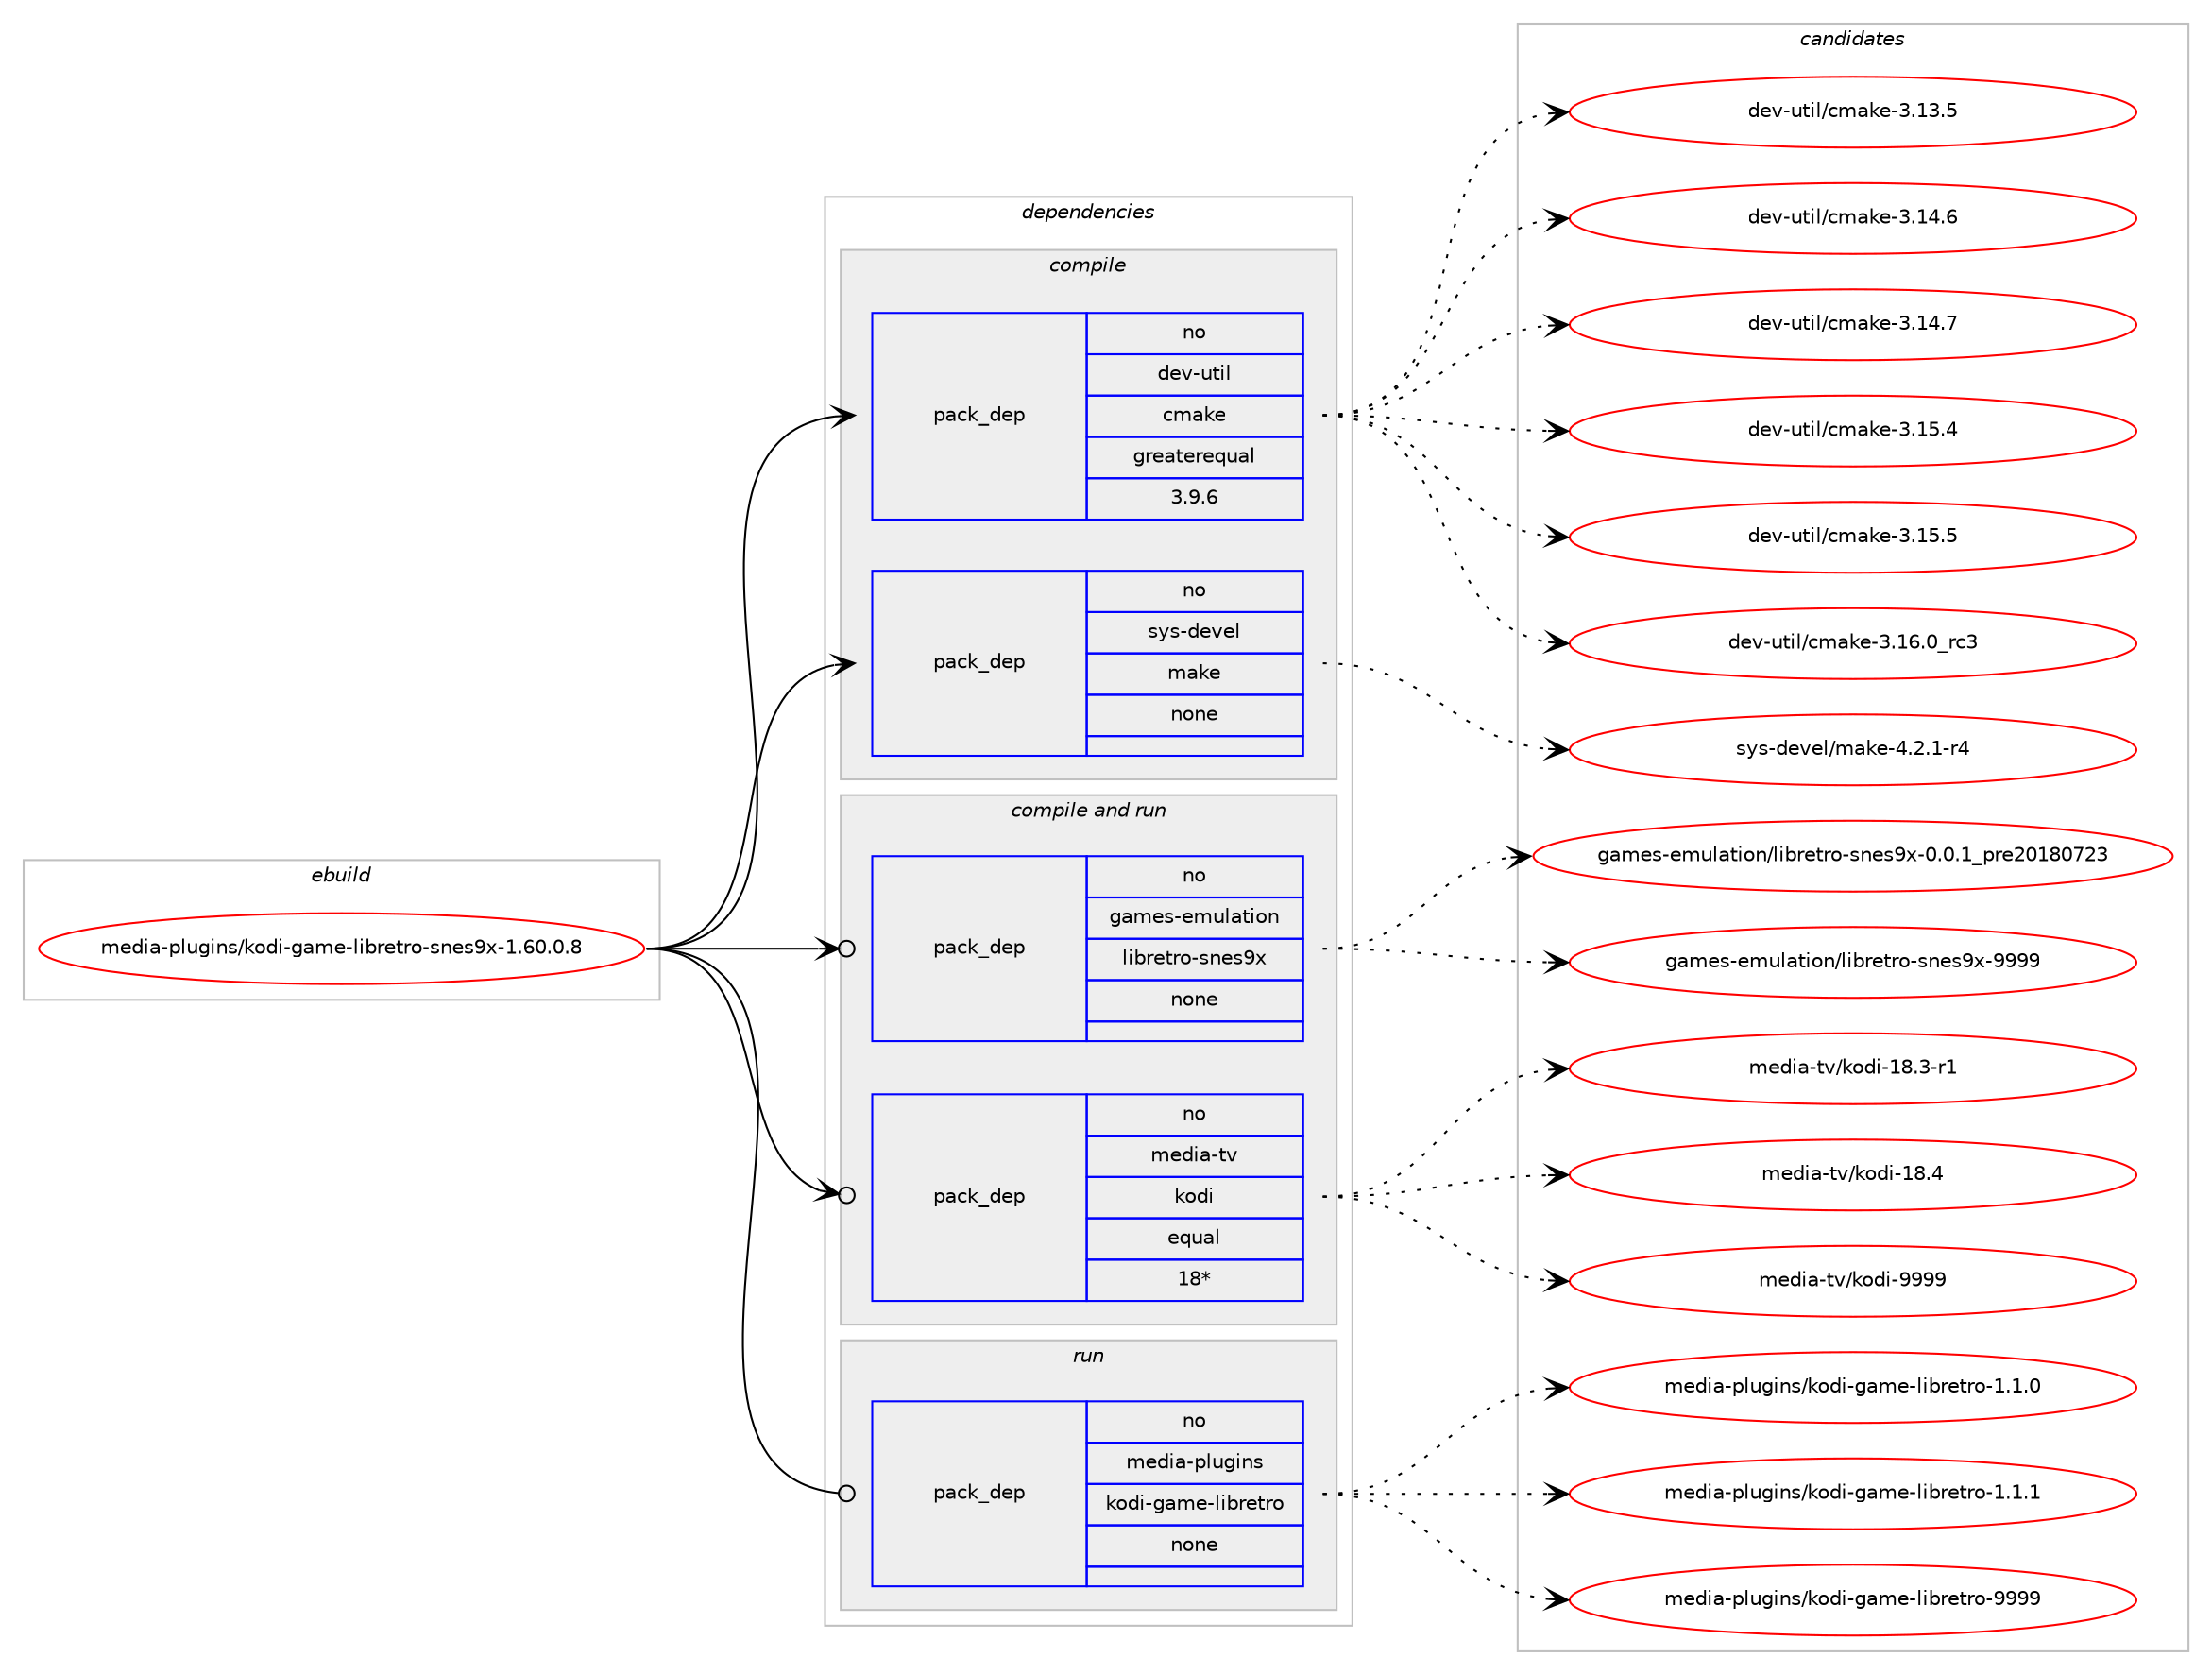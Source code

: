 digraph prolog {

# *************
# Graph options
# *************

newrank=true;
concentrate=true;
compound=true;
graph [rankdir=LR,fontname=Helvetica,fontsize=10,ranksep=1.5];#, ranksep=2.5, nodesep=0.2];
edge  [arrowhead=vee];
node  [fontname=Helvetica,fontsize=10];

# **********
# The ebuild
# **********

subgraph cluster_leftcol {
color=gray;
rank=same;
label=<<i>ebuild</i>>;
id [label="media-plugins/kodi-game-libretro-snes9x-1.60.0.8", color=red, width=4, href="../media-plugins/kodi-game-libretro-snes9x-1.60.0.8.svg"];
}

# ****************
# The dependencies
# ****************

subgraph cluster_midcol {
color=gray;
label=<<i>dependencies</i>>;
subgraph cluster_compile {
fillcolor="#eeeeee";
style=filled;
label=<<i>compile</i>>;
subgraph pack587207 {
dependency794276 [label=<<TABLE BORDER="0" CELLBORDER="1" CELLSPACING="0" CELLPADDING="4" WIDTH="220"><TR><TD ROWSPAN="6" CELLPADDING="30">pack_dep</TD></TR><TR><TD WIDTH="110">no</TD></TR><TR><TD>dev-util</TD></TR><TR><TD>cmake</TD></TR><TR><TD>greaterequal</TD></TR><TR><TD>3.9.6</TD></TR></TABLE>>, shape=none, color=blue];
}
id:e -> dependency794276:w [weight=20,style="solid",arrowhead="vee"];
subgraph pack587208 {
dependency794277 [label=<<TABLE BORDER="0" CELLBORDER="1" CELLSPACING="0" CELLPADDING="4" WIDTH="220"><TR><TD ROWSPAN="6" CELLPADDING="30">pack_dep</TD></TR><TR><TD WIDTH="110">no</TD></TR><TR><TD>sys-devel</TD></TR><TR><TD>make</TD></TR><TR><TD>none</TD></TR><TR><TD></TD></TR></TABLE>>, shape=none, color=blue];
}
id:e -> dependency794277:w [weight=20,style="solid",arrowhead="vee"];
}
subgraph cluster_compileandrun {
fillcolor="#eeeeee";
style=filled;
label=<<i>compile and run</i>>;
subgraph pack587209 {
dependency794278 [label=<<TABLE BORDER="0" CELLBORDER="1" CELLSPACING="0" CELLPADDING="4" WIDTH="220"><TR><TD ROWSPAN="6" CELLPADDING="30">pack_dep</TD></TR><TR><TD WIDTH="110">no</TD></TR><TR><TD>games-emulation</TD></TR><TR><TD>libretro-snes9x</TD></TR><TR><TD>none</TD></TR><TR><TD></TD></TR></TABLE>>, shape=none, color=blue];
}
id:e -> dependency794278:w [weight=20,style="solid",arrowhead="odotvee"];
subgraph pack587210 {
dependency794279 [label=<<TABLE BORDER="0" CELLBORDER="1" CELLSPACING="0" CELLPADDING="4" WIDTH="220"><TR><TD ROWSPAN="6" CELLPADDING="30">pack_dep</TD></TR><TR><TD WIDTH="110">no</TD></TR><TR><TD>media-tv</TD></TR><TR><TD>kodi</TD></TR><TR><TD>equal</TD></TR><TR><TD>18*</TD></TR></TABLE>>, shape=none, color=blue];
}
id:e -> dependency794279:w [weight=20,style="solid",arrowhead="odotvee"];
}
subgraph cluster_run {
fillcolor="#eeeeee";
style=filled;
label=<<i>run</i>>;
subgraph pack587211 {
dependency794280 [label=<<TABLE BORDER="0" CELLBORDER="1" CELLSPACING="0" CELLPADDING="4" WIDTH="220"><TR><TD ROWSPAN="6" CELLPADDING="30">pack_dep</TD></TR><TR><TD WIDTH="110">no</TD></TR><TR><TD>media-plugins</TD></TR><TR><TD>kodi-game-libretro</TD></TR><TR><TD>none</TD></TR><TR><TD></TD></TR></TABLE>>, shape=none, color=blue];
}
id:e -> dependency794280:w [weight=20,style="solid",arrowhead="odot"];
}
}

# **************
# The candidates
# **************

subgraph cluster_choices {
rank=same;
color=gray;
label=<<i>candidates</i>>;

subgraph choice587207 {
color=black;
nodesep=1;
choice1001011184511711610510847991099710710145514649514653 [label="dev-util/cmake-3.13.5", color=red, width=4,href="../dev-util/cmake-3.13.5.svg"];
choice1001011184511711610510847991099710710145514649524654 [label="dev-util/cmake-3.14.6", color=red, width=4,href="../dev-util/cmake-3.14.6.svg"];
choice1001011184511711610510847991099710710145514649524655 [label="dev-util/cmake-3.14.7", color=red, width=4,href="../dev-util/cmake-3.14.7.svg"];
choice1001011184511711610510847991099710710145514649534652 [label="dev-util/cmake-3.15.4", color=red, width=4,href="../dev-util/cmake-3.15.4.svg"];
choice1001011184511711610510847991099710710145514649534653 [label="dev-util/cmake-3.15.5", color=red, width=4,href="../dev-util/cmake-3.15.5.svg"];
choice1001011184511711610510847991099710710145514649544648951149951 [label="dev-util/cmake-3.16.0_rc3", color=red, width=4,href="../dev-util/cmake-3.16.0_rc3.svg"];
dependency794276:e -> choice1001011184511711610510847991099710710145514649514653:w [style=dotted,weight="100"];
dependency794276:e -> choice1001011184511711610510847991099710710145514649524654:w [style=dotted,weight="100"];
dependency794276:e -> choice1001011184511711610510847991099710710145514649524655:w [style=dotted,weight="100"];
dependency794276:e -> choice1001011184511711610510847991099710710145514649534652:w [style=dotted,weight="100"];
dependency794276:e -> choice1001011184511711610510847991099710710145514649534653:w [style=dotted,weight="100"];
dependency794276:e -> choice1001011184511711610510847991099710710145514649544648951149951:w [style=dotted,weight="100"];
}
subgraph choice587208 {
color=black;
nodesep=1;
choice1151211154510010111810110847109971071014552465046494511452 [label="sys-devel/make-4.2.1-r4", color=red, width=4,href="../sys-devel/make-4.2.1-r4.svg"];
dependency794277:e -> choice1151211154510010111810110847109971071014552465046494511452:w [style=dotted,weight="100"];
}
subgraph choice587209 {
color=black;
nodesep=1;
choice10397109101115451011091171089711610511111047108105981141011161141114511511010111557120454846484649951121141015048495648555051 [label="games-emulation/libretro-snes9x-0.0.1_pre20180723", color=red, width=4,href="../games-emulation/libretro-snes9x-0.0.1_pre20180723.svg"];
choice103971091011154510110911710897116105111110471081059811410111611411145115110101115571204557575757 [label="games-emulation/libretro-snes9x-9999", color=red, width=4,href="../games-emulation/libretro-snes9x-9999.svg"];
dependency794278:e -> choice10397109101115451011091171089711610511111047108105981141011161141114511511010111557120454846484649951121141015048495648555051:w [style=dotted,weight="100"];
dependency794278:e -> choice103971091011154510110911710897116105111110471081059811410111611411145115110101115571204557575757:w [style=dotted,weight="100"];
}
subgraph choice587210 {
color=black;
nodesep=1;
choice10910110010597451161184710711110010545495646514511449 [label="media-tv/kodi-18.3-r1", color=red, width=4,href="../media-tv/kodi-18.3-r1.svg"];
choice1091011001059745116118471071111001054549564652 [label="media-tv/kodi-18.4", color=red, width=4,href="../media-tv/kodi-18.4.svg"];
choice1091011001059745116118471071111001054557575757 [label="media-tv/kodi-9999", color=red, width=4,href="../media-tv/kodi-9999.svg"];
dependency794279:e -> choice10910110010597451161184710711110010545495646514511449:w [style=dotted,weight="100"];
dependency794279:e -> choice1091011001059745116118471071111001054549564652:w [style=dotted,weight="100"];
dependency794279:e -> choice1091011001059745116118471071111001054557575757:w [style=dotted,weight="100"];
}
subgraph choice587211 {
color=black;
nodesep=1;
choice10910110010597451121081171031051101154710711110010545103971091014510810598114101116114111454946494648 [label="media-plugins/kodi-game-libretro-1.1.0", color=red, width=4,href="../media-plugins/kodi-game-libretro-1.1.0.svg"];
choice10910110010597451121081171031051101154710711110010545103971091014510810598114101116114111454946494649 [label="media-plugins/kodi-game-libretro-1.1.1", color=red, width=4,href="../media-plugins/kodi-game-libretro-1.1.1.svg"];
choice109101100105974511210811710310511011547107111100105451039710910145108105981141011161141114557575757 [label="media-plugins/kodi-game-libretro-9999", color=red, width=4,href="../media-plugins/kodi-game-libretro-9999.svg"];
dependency794280:e -> choice10910110010597451121081171031051101154710711110010545103971091014510810598114101116114111454946494648:w [style=dotted,weight="100"];
dependency794280:e -> choice10910110010597451121081171031051101154710711110010545103971091014510810598114101116114111454946494649:w [style=dotted,weight="100"];
dependency794280:e -> choice109101100105974511210811710310511011547107111100105451039710910145108105981141011161141114557575757:w [style=dotted,weight="100"];
}
}

}
